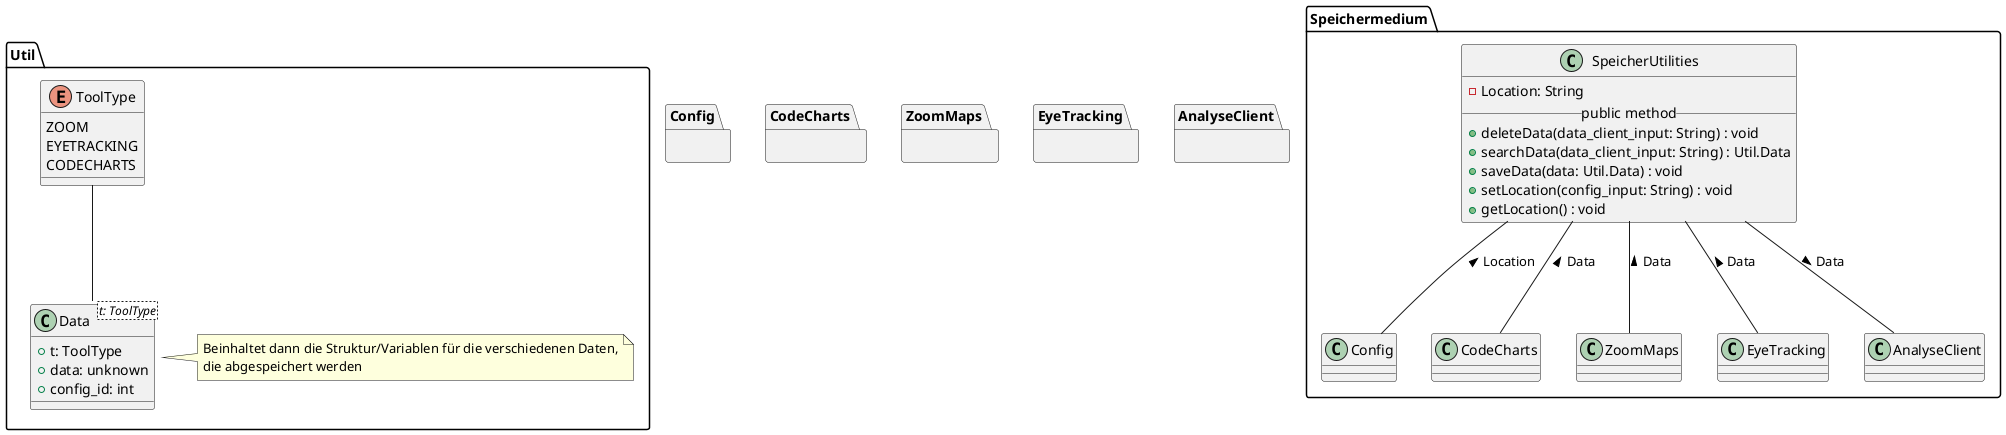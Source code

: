 @startuml speichermedium
' === Speichermedium ===
package Speichermedium {
    ' SpeicherUtilities
    class SpeicherUtilities {
        - Location: String
        __public method__
        + deleteData(data_client_input: String) : void
        + searchData(data_client_input: String) : Util.Data
        + saveData(data: Util.Data) : void
        + setLocation(config_input: String) : void
        + getLocation() : void
    }

    ' Andere Module
    SpeicherUtilities -- Config : < Location
    SpeicherUtilities -- CodeCharts : < Data
    SpeicherUtilities -- ZoomMaps : < Data
    SpeicherUtilities -- EyeTracking : < Data
    SpeicherUtilities -- AnalyseClient : > Data
}

package Util {

    class Data<t: ToolType> {
        + t: ToolType
        + data: unknown
        + config_id: int
    }

    note right of Data
        Beinhaltet dann die Struktur/Variablen für die verschiedenen Daten,
        die abgespeichert werden
    end note

    ' Interaktionen
    ToolType -- Data::type

    ' ToolType
    enum ToolType {
        ZOOM
        EYETRACKING
        CODECHARTS
    }

}
' Blackboxen / Andere Module
package Config {}

package CodeCharts {}

package ZoomMaps {}

package EyeTracking {}

package AnalyseClient {}

@enduml
